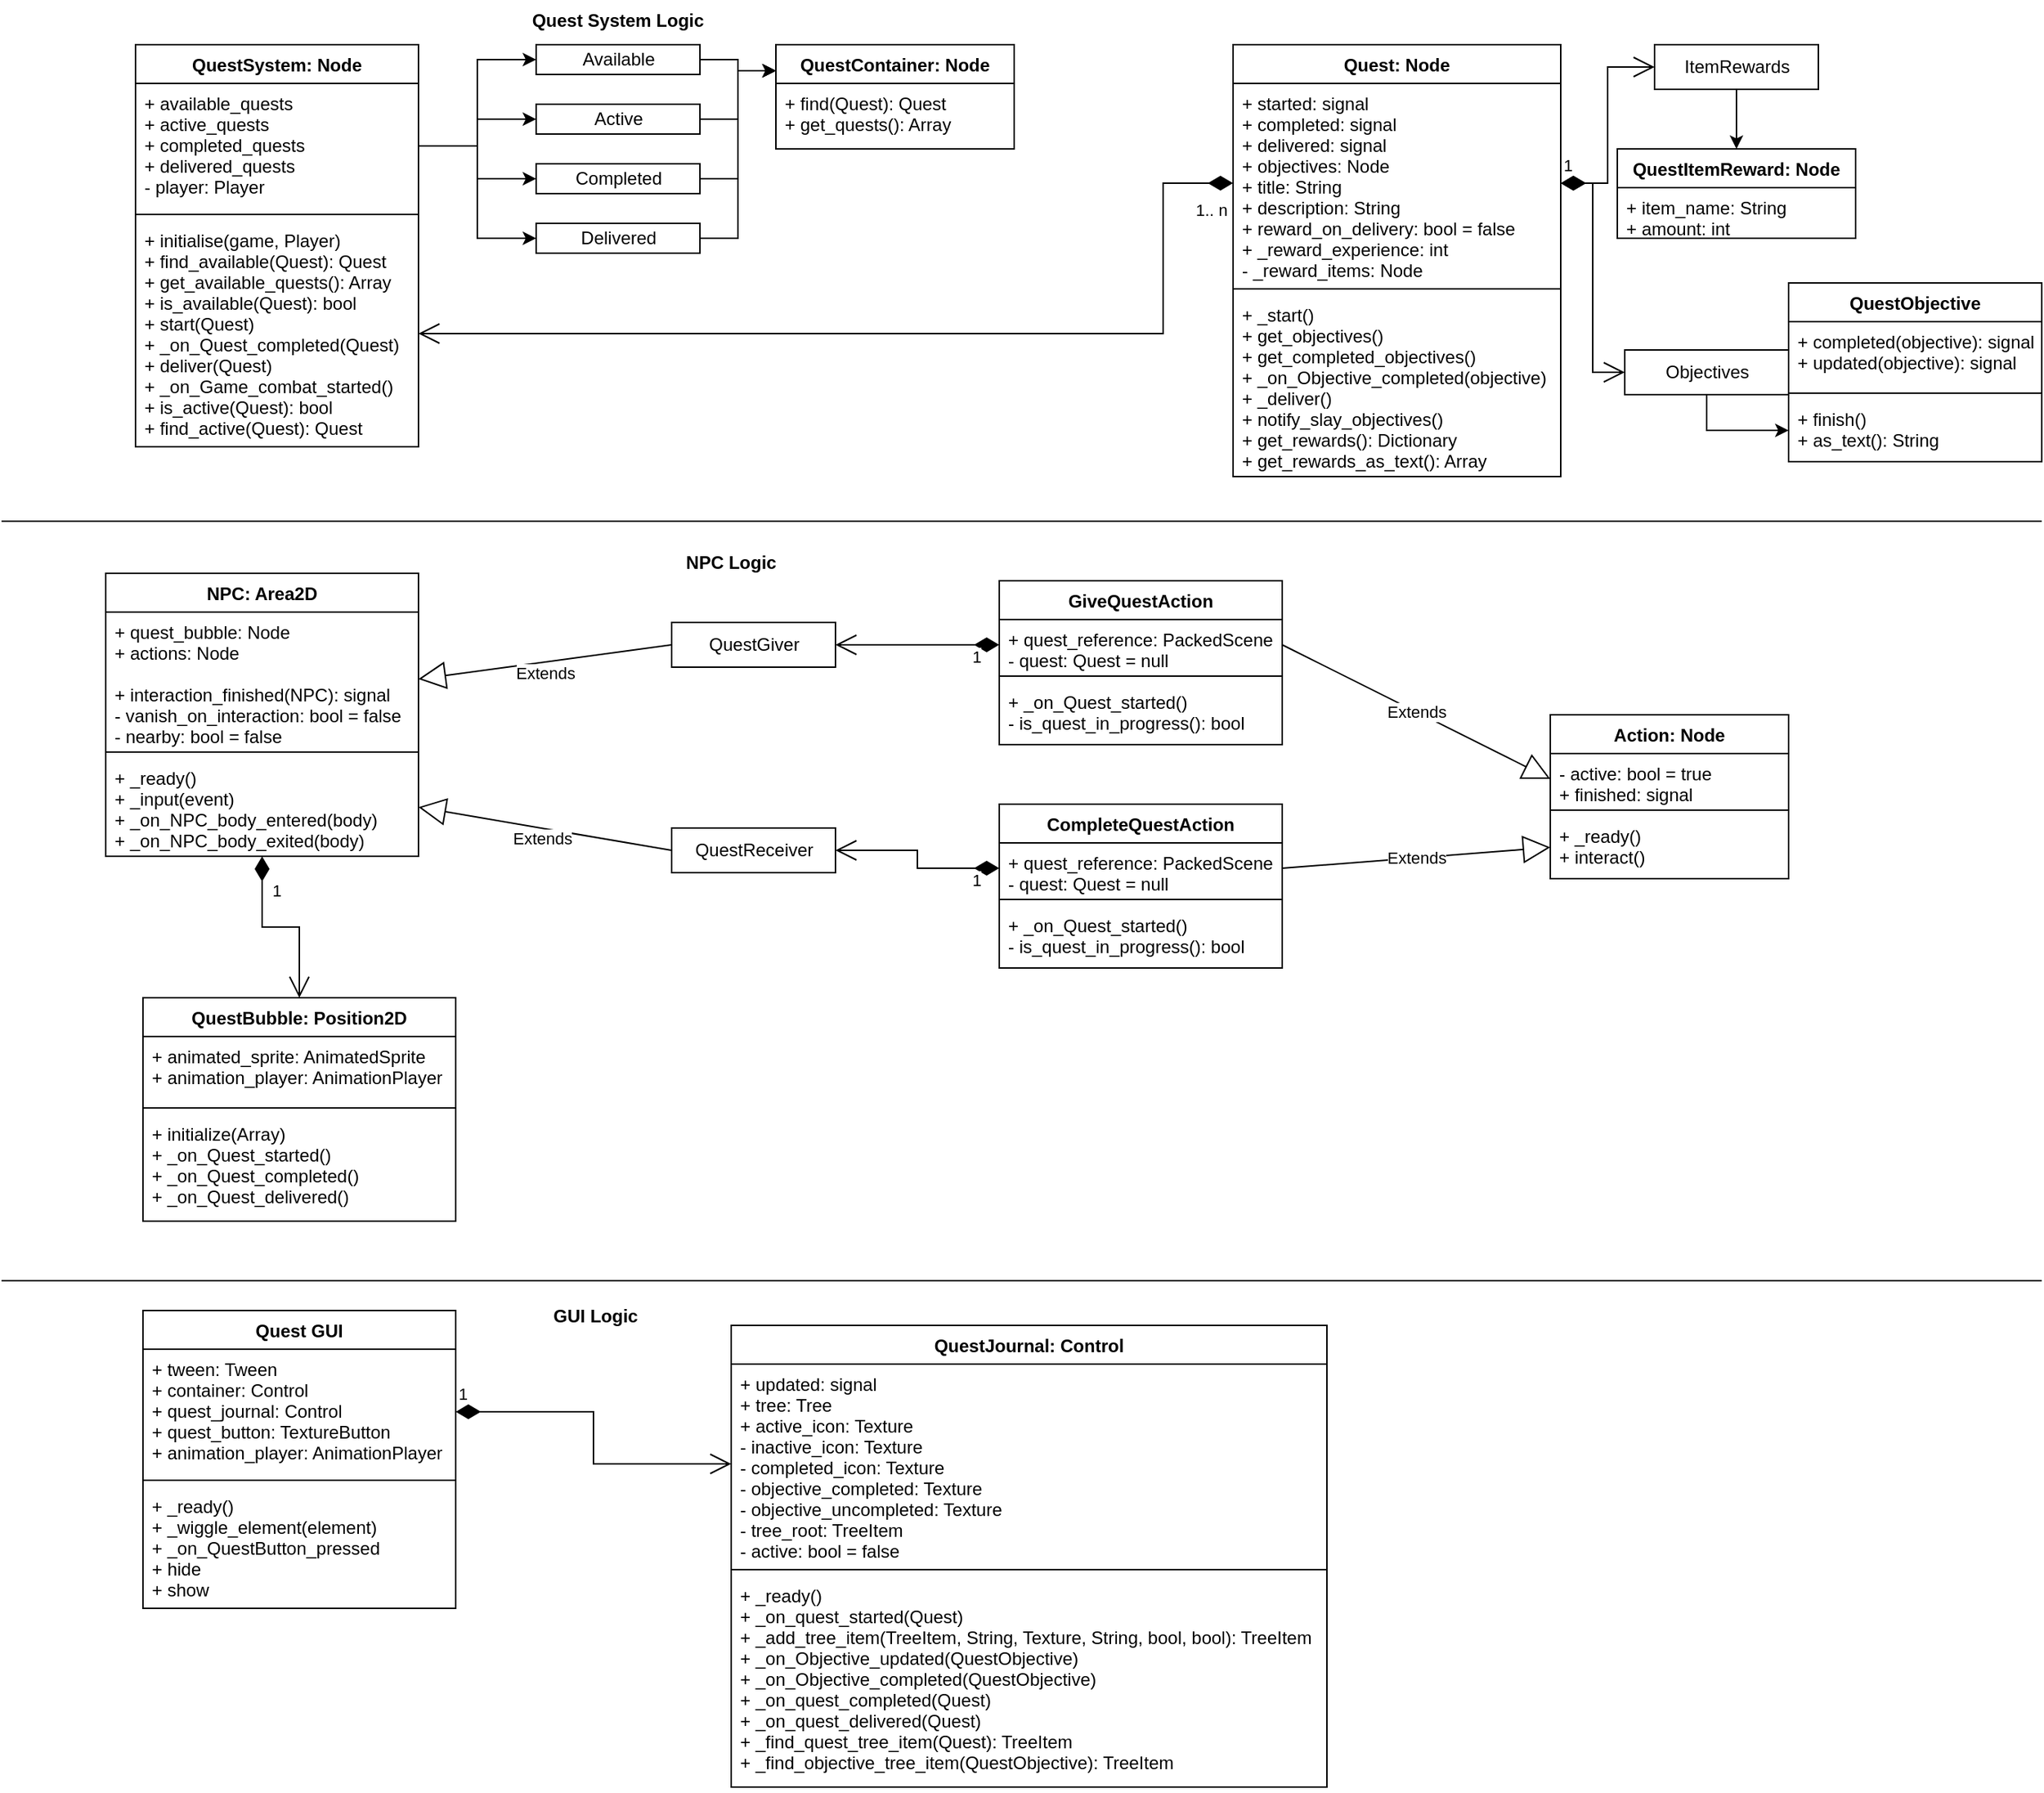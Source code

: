 <mxfile version="20.0.3" type="github">
  <diagram id="C5RBs43oDa-KdzZeNtuy" name="Page-1">
    <mxGraphModel dx="1182" dy="535" grid="1" gridSize="10" guides="1" tooltips="1" connect="1" arrows="1" fold="1" page="1" pageScale="1" pageWidth="827" pageHeight="1169" math="0" shadow="0">
      <root>
        <mxCell id="WIyWlLk6GJQsqaUBKTNV-0" />
        <mxCell id="WIyWlLk6GJQsqaUBKTNV-1" parent="WIyWlLk6GJQsqaUBKTNV-0" />
        <mxCell id="RjrCR-jnwDjtlw4ckcIi-4" value="QuestSystem: Node" style="swimlane;fontStyle=1;align=center;verticalAlign=top;childLayout=stackLayout;horizontal=1;startSize=26;horizontalStack=0;resizeParent=1;resizeParentMax=0;resizeLast=0;collapsible=1;marginBottom=0;" vertex="1" parent="WIyWlLk6GJQsqaUBKTNV-1">
          <mxGeometry x="90" y="40" width="190" height="270" as="geometry" />
        </mxCell>
        <mxCell id="RjrCR-jnwDjtlw4ckcIi-5" value="+ available_quests&#xa;+ active_quests&#xa;+ completed_quests&#xa;+ delivered_quests&#xa;- player: Player&#xa;" style="text;strokeColor=none;fillColor=none;align=left;verticalAlign=top;spacingLeft=4;spacingRight=4;overflow=hidden;rotatable=0;points=[[0,0.5],[1,0.5]];portConstraint=eastwest;" vertex="1" parent="RjrCR-jnwDjtlw4ckcIi-4">
          <mxGeometry y="26" width="190" height="84" as="geometry" />
        </mxCell>
        <mxCell id="RjrCR-jnwDjtlw4ckcIi-6" value="" style="line;strokeWidth=1;fillColor=none;align=left;verticalAlign=middle;spacingTop=-1;spacingLeft=3;spacingRight=3;rotatable=0;labelPosition=right;points=[];portConstraint=eastwest;" vertex="1" parent="RjrCR-jnwDjtlw4ckcIi-4">
          <mxGeometry y="110" width="190" height="8" as="geometry" />
        </mxCell>
        <mxCell id="RjrCR-jnwDjtlw4ckcIi-7" value="+ initialise(game, Player)&#xa;+ find_available(Quest): Quest&#xa;+ get_available_quests(): Array&#xa;+ is_available(Quest): bool&#xa;+ start(Quest)&#xa;+ _on_Quest_completed(Quest)&#xa;+ deliver(Quest)&#xa;+ _on_Game_combat_started()&#xa;+ is_active(Quest): bool&#xa;+ find_active(Quest): Quest&#xa;&#xa;" style="text;strokeColor=none;fillColor=none;align=left;verticalAlign=top;spacingLeft=4;spacingRight=4;overflow=hidden;rotatable=0;points=[[0,0.5],[1,0.5]];portConstraint=eastwest;" vertex="1" parent="RjrCR-jnwDjtlw4ckcIi-4">
          <mxGeometry y="118" width="190" height="152" as="geometry" />
        </mxCell>
        <mxCell id="RjrCR-jnwDjtlw4ckcIi-20" style="edgeStyle=orthogonalEdgeStyle;rounded=0;orthogonalLoop=1;jettySize=auto;html=1;entryX=0;entryY=0.25;entryDx=0;entryDy=0;" edge="1" parent="WIyWlLk6GJQsqaUBKTNV-1" source="RjrCR-jnwDjtlw4ckcIi-8" target="RjrCR-jnwDjtlw4ckcIi-16">
          <mxGeometry relative="1" as="geometry" />
        </mxCell>
        <mxCell id="RjrCR-jnwDjtlw4ckcIi-8" value="Available" style="html=1;" vertex="1" parent="WIyWlLk6GJQsqaUBKTNV-1">
          <mxGeometry x="359" y="40" width="110" height="20" as="geometry" />
        </mxCell>
        <mxCell id="RjrCR-jnwDjtlw4ckcIi-22" style="edgeStyle=orthogonalEdgeStyle;rounded=0;orthogonalLoop=1;jettySize=auto;html=1;entryX=0;entryY=0.25;entryDx=0;entryDy=0;" edge="1" parent="WIyWlLk6GJQsqaUBKTNV-1" source="RjrCR-jnwDjtlw4ckcIi-9" target="RjrCR-jnwDjtlw4ckcIi-16">
          <mxGeometry relative="1" as="geometry" />
        </mxCell>
        <mxCell id="RjrCR-jnwDjtlw4ckcIi-9" value="Active" style="html=1;" vertex="1" parent="WIyWlLk6GJQsqaUBKTNV-1">
          <mxGeometry x="359" y="80" width="110" height="20" as="geometry" />
        </mxCell>
        <mxCell id="RjrCR-jnwDjtlw4ckcIi-23" style="edgeStyle=orthogonalEdgeStyle;rounded=0;orthogonalLoop=1;jettySize=auto;html=1;entryX=0;entryY=0.25;entryDx=0;entryDy=0;" edge="1" parent="WIyWlLk6GJQsqaUBKTNV-1" source="RjrCR-jnwDjtlw4ckcIi-10" target="RjrCR-jnwDjtlw4ckcIi-16">
          <mxGeometry relative="1" as="geometry" />
        </mxCell>
        <mxCell id="RjrCR-jnwDjtlw4ckcIi-10" value="Completed" style="html=1;" vertex="1" parent="WIyWlLk6GJQsqaUBKTNV-1">
          <mxGeometry x="359" y="120" width="110" height="20" as="geometry" />
        </mxCell>
        <mxCell id="RjrCR-jnwDjtlw4ckcIi-24" style="edgeStyle=orthogonalEdgeStyle;rounded=0;orthogonalLoop=1;jettySize=auto;html=1;entryX=0;entryY=0.25;entryDx=0;entryDy=0;" edge="1" parent="WIyWlLk6GJQsqaUBKTNV-1" source="RjrCR-jnwDjtlw4ckcIi-11" target="RjrCR-jnwDjtlw4ckcIi-16">
          <mxGeometry relative="1" as="geometry" />
        </mxCell>
        <mxCell id="RjrCR-jnwDjtlw4ckcIi-11" value="Delivered" style="html=1;" vertex="1" parent="WIyWlLk6GJQsqaUBKTNV-1">
          <mxGeometry x="359" y="160" width="110" height="20" as="geometry" />
        </mxCell>
        <mxCell id="RjrCR-jnwDjtlw4ckcIi-12" style="edgeStyle=orthogonalEdgeStyle;rounded=0;orthogonalLoop=1;jettySize=auto;html=1;entryX=0;entryY=0.5;entryDx=0;entryDy=0;" edge="1" parent="WIyWlLk6GJQsqaUBKTNV-1" source="RjrCR-jnwDjtlw4ckcIi-5" target="RjrCR-jnwDjtlw4ckcIi-8">
          <mxGeometry relative="1" as="geometry" />
        </mxCell>
        <mxCell id="RjrCR-jnwDjtlw4ckcIi-13" style="edgeStyle=orthogonalEdgeStyle;rounded=0;orthogonalLoop=1;jettySize=auto;html=1;exitX=1;exitY=0.5;exitDx=0;exitDy=0;entryX=0;entryY=0.5;entryDx=0;entryDy=0;" edge="1" parent="WIyWlLk6GJQsqaUBKTNV-1" source="RjrCR-jnwDjtlw4ckcIi-5" target="RjrCR-jnwDjtlw4ckcIi-9">
          <mxGeometry relative="1" as="geometry" />
        </mxCell>
        <mxCell id="RjrCR-jnwDjtlw4ckcIi-14" style="edgeStyle=orthogonalEdgeStyle;rounded=0;orthogonalLoop=1;jettySize=auto;html=1;exitX=1;exitY=0.5;exitDx=0;exitDy=0;entryX=0;entryY=0.5;entryDx=0;entryDy=0;" edge="1" parent="WIyWlLk6GJQsqaUBKTNV-1" source="RjrCR-jnwDjtlw4ckcIi-5" target="RjrCR-jnwDjtlw4ckcIi-10">
          <mxGeometry relative="1" as="geometry" />
        </mxCell>
        <mxCell id="RjrCR-jnwDjtlw4ckcIi-15" style="edgeStyle=orthogonalEdgeStyle;rounded=0;orthogonalLoop=1;jettySize=auto;html=1;exitX=1;exitY=0.5;exitDx=0;exitDy=0;entryX=0;entryY=0.5;entryDx=0;entryDy=0;" edge="1" parent="WIyWlLk6GJQsqaUBKTNV-1" source="RjrCR-jnwDjtlw4ckcIi-5" target="RjrCR-jnwDjtlw4ckcIi-11">
          <mxGeometry relative="1" as="geometry" />
        </mxCell>
        <mxCell id="RjrCR-jnwDjtlw4ckcIi-16" value="QuestContainer: Node" style="swimlane;fontStyle=1;align=center;verticalAlign=top;childLayout=stackLayout;horizontal=1;startSize=26;horizontalStack=0;resizeParent=1;resizeParentMax=0;resizeLast=0;collapsible=1;marginBottom=0;" vertex="1" parent="WIyWlLk6GJQsqaUBKTNV-1">
          <mxGeometry x="520" y="40" width="160" height="70" as="geometry" />
        </mxCell>
        <mxCell id="RjrCR-jnwDjtlw4ckcIi-19" value="+ find(Quest): Quest&#xa;+ get_quests(): Array&#xa;" style="text;strokeColor=none;fillColor=none;align=left;verticalAlign=top;spacingLeft=4;spacingRight=4;overflow=hidden;rotatable=0;points=[[0,0.5],[1,0.5]];portConstraint=eastwest;" vertex="1" parent="RjrCR-jnwDjtlw4ckcIi-16">
          <mxGeometry y="26" width="160" height="44" as="geometry" />
        </mxCell>
        <mxCell id="RjrCR-jnwDjtlw4ckcIi-25" value="" style="line;strokeWidth=1;fillColor=none;align=left;verticalAlign=middle;spacingTop=-1;spacingLeft=3;spacingRight=3;rotatable=0;labelPosition=right;points=[];portConstraint=eastwest;" vertex="1" parent="WIyWlLk6GJQsqaUBKTNV-1">
          <mxGeometry y="350" width="1370" height="20" as="geometry" />
        </mxCell>
        <mxCell id="RjrCR-jnwDjtlw4ckcIi-26" value="NPC: Area2D" style="swimlane;fontStyle=1;align=center;verticalAlign=top;childLayout=stackLayout;horizontal=1;startSize=26;horizontalStack=0;resizeParent=1;resizeParentMax=0;resizeLast=0;collapsible=1;marginBottom=0;" vertex="1" parent="WIyWlLk6GJQsqaUBKTNV-1">
          <mxGeometry x="70" y="395" width="210" height="190" as="geometry" />
        </mxCell>
        <mxCell id="RjrCR-jnwDjtlw4ckcIi-27" value="+ quest_bubble: Node&#xa;+ actions: Node&#xa;&#xa;+ interaction_finished(NPC): signal&#xa;- vanish_on_interaction: bool = false&#xa;- nearby: bool = false&#xa;" style="text;strokeColor=none;fillColor=none;align=left;verticalAlign=top;spacingLeft=4;spacingRight=4;overflow=hidden;rotatable=0;points=[[0,0.5],[1,0.5]];portConstraint=eastwest;" vertex="1" parent="RjrCR-jnwDjtlw4ckcIi-26">
          <mxGeometry y="26" width="210" height="90" as="geometry" />
        </mxCell>
        <mxCell id="RjrCR-jnwDjtlw4ckcIi-28" value="" style="line;strokeWidth=1;fillColor=none;align=left;verticalAlign=middle;spacingTop=-1;spacingLeft=3;spacingRight=3;rotatable=0;labelPosition=right;points=[];portConstraint=eastwest;" vertex="1" parent="RjrCR-jnwDjtlw4ckcIi-26">
          <mxGeometry y="116" width="210" height="8" as="geometry" />
        </mxCell>
        <mxCell id="RjrCR-jnwDjtlw4ckcIi-29" value="+ _ready()&#xa;+ _input(event)&#xa;+ _on_NPC_body_entered(body)&#xa;+ _on_NPC_body_exited(body)&#xa;" style="text;strokeColor=none;fillColor=none;align=left;verticalAlign=top;spacingLeft=4;spacingRight=4;overflow=hidden;rotatable=0;points=[[0,0.5],[1,0.5]];portConstraint=eastwest;" vertex="1" parent="RjrCR-jnwDjtlw4ckcIi-26">
          <mxGeometry y="124" width="210" height="66" as="geometry" />
        </mxCell>
        <mxCell id="RjrCR-jnwDjtlw4ckcIi-35" value="Extends" style="endArrow=block;endSize=16;endFill=0;html=1;rounded=0;entryX=1;entryY=0.5;entryDx=0;entryDy=0;exitX=0;exitY=0.5;exitDx=0;exitDy=0;" edge="1" parent="WIyWlLk6GJQsqaUBKTNV-1" source="RjrCR-jnwDjtlw4ckcIi-48" target="RjrCR-jnwDjtlw4ckcIi-27">
          <mxGeometry x="0.015" y="7" width="160" relative="1" as="geometry">
            <mxPoint x="440" y="439" as="sourcePoint" />
            <mxPoint x="540" y="530" as="targetPoint" />
            <mxPoint as="offset" />
          </mxGeometry>
        </mxCell>
        <mxCell id="RjrCR-jnwDjtlw4ckcIi-36" value="1" style="endArrow=open;html=1;endSize=12;startArrow=diamondThin;startSize=14;startFill=1;edgeStyle=orthogonalEdgeStyle;align=left;verticalAlign=bottom;rounded=0;exitX=0;exitY=0.5;exitDx=0;exitDy=0;entryX=1;entryY=0.5;entryDx=0;entryDy=0;" edge="1" parent="WIyWlLk6GJQsqaUBKTNV-1" source="RjrCR-jnwDjtlw4ckcIi-38" target="RjrCR-jnwDjtlw4ckcIi-48">
          <mxGeometry x="-0.636" y="17" relative="1" as="geometry">
            <mxPoint x="680" y="440" as="sourcePoint" />
            <mxPoint x="630" y="400" as="targetPoint" />
            <mxPoint as="offset" />
          </mxGeometry>
        </mxCell>
        <mxCell id="RjrCR-jnwDjtlw4ckcIi-37" value="GiveQuestAction" style="swimlane;fontStyle=1;align=center;verticalAlign=top;childLayout=stackLayout;horizontal=1;startSize=26;horizontalStack=0;resizeParent=1;resizeParentMax=0;resizeLast=0;collapsible=1;marginBottom=0;" vertex="1" parent="WIyWlLk6GJQsqaUBKTNV-1">
          <mxGeometry x="670" y="400" width="190" height="110" as="geometry" />
        </mxCell>
        <mxCell id="RjrCR-jnwDjtlw4ckcIi-38" value="+ quest_reference: PackedScene&#xa;- quest: Quest = null&#xa;" style="text;strokeColor=none;fillColor=none;align=left;verticalAlign=top;spacingLeft=4;spacingRight=4;overflow=hidden;rotatable=0;points=[[0,0.5],[1,0.5]];portConstraint=eastwest;" vertex="1" parent="RjrCR-jnwDjtlw4ckcIi-37">
          <mxGeometry y="26" width="190" height="34" as="geometry" />
        </mxCell>
        <mxCell id="RjrCR-jnwDjtlw4ckcIi-39" value="" style="line;strokeWidth=1;fillColor=none;align=left;verticalAlign=middle;spacingTop=-1;spacingLeft=3;spacingRight=3;rotatable=0;labelPosition=right;points=[];portConstraint=eastwest;" vertex="1" parent="RjrCR-jnwDjtlw4ckcIi-37">
          <mxGeometry y="60" width="190" height="8" as="geometry" />
        </mxCell>
        <mxCell id="RjrCR-jnwDjtlw4ckcIi-40" value="+ _on_Quest_started()&#xa;- is_quest_in_progress(): bool&#xa;" style="text;strokeColor=none;fillColor=none;align=left;verticalAlign=top;spacingLeft=4;spacingRight=4;overflow=hidden;rotatable=0;points=[[0,0.5],[1,0.5]];portConstraint=eastwest;" vertex="1" parent="RjrCR-jnwDjtlw4ckcIi-37">
          <mxGeometry y="68" width="190" height="42" as="geometry" />
        </mxCell>
        <mxCell id="RjrCR-jnwDjtlw4ckcIi-41" value="Extends" style="endArrow=block;endSize=16;endFill=0;html=1;rounded=0;entryX=0;entryY=0.5;entryDx=0;entryDy=0;exitX=1;exitY=0.5;exitDx=0;exitDy=0;" edge="1" parent="WIyWlLk6GJQsqaUBKTNV-1" source="RjrCR-jnwDjtlw4ckcIi-38" target="RjrCR-jnwDjtlw4ckcIi-43">
          <mxGeometry width="160" relative="1" as="geometry">
            <mxPoint x="870" y="442.5" as="sourcePoint" />
            <mxPoint x="1030" y="442.5" as="targetPoint" />
          </mxGeometry>
        </mxCell>
        <mxCell id="RjrCR-jnwDjtlw4ckcIi-42" value="Action: Node" style="swimlane;fontStyle=1;align=center;verticalAlign=top;childLayout=stackLayout;horizontal=1;startSize=26;horizontalStack=0;resizeParent=1;resizeParentMax=0;resizeLast=0;collapsible=1;marginBottom=0;" vertex="1" parent="WIyWlLk6GJQsqaUBKTNV-1">
          <mxGeometry x="1040" y="490" width="160" height="110" as="geometry" />
        </mxCell>
        <mxCell id="RjrCR-jnwDjtlw4ckcIi-43" value="- active: bool = true&#xa;+ finished: signal&#xa;" style="text;strokeColor=none;fillColor=none;align=left;verticalAlign=top;spacingLeft=4;spacingRight=4;overflow=hidden;rotatable=0;points=[[0,0.5],[1,0.5]];portConstraint=eastwest;" vertex="1" parent="RjrCR-jnwDjtlw4ckcIi-42">
          <mxGeometry y="26" width="160" height="34" as="geometry" />
        </mxCell>
        <mxCell id="RjrCR-jnwDjtlw4ckcIi-44" value="" style="line;strokeWidth=1;fillColor=none;align=left;verticalAlign=middle;spacingTop=-1;spacingLeft=3;spacingRight=3;rotatable=0;labelPosition=right;points=[];portConstraint=eastwest;" vertex="1" parent="RjrCR-jnwDjtlw4ckcIi-42">
          <mxGeometry y="60" width="160" height="8" as="geometry" />
        </mxCell>
        <mxCell id="RjrCR-jnwDjtlw4ckcIi-45" value="+ _ready()&#xa;+ interact()&#xa;" style="text;strokeColor=none;fillColor=none;align=left;verticalAlign=top;spacingLeft=4;spacingRight=4;overflow=hidden;rotatable=0;points=[[0,0.5],[1,0.5]];portConstraint=eastwest;" vertex="1" parent="RjrCR-jnwDjtlw4ckcIi-42">
          <mxGeometry y="68" width="160" height="42" as="geometry" />
        </mxCell>
        <mxCell id="RjrCR-jnwDjtlw4ckcIi-48" value="QuestGiver" style="html=1;" vertex="1" parent="WIyWlLk6GJQsqaUBKTNV-1">
          <mxGeometry x="450" y="428" width="110" height="30" as="geometry" />
        </mxCell>
        <mxCell id="RjrCR-jnwDjtlw4ckcIi-49" value="QuestReceiver" style="html=1;" vertex="1" parent="WIyWlLk6GJQsqaUBKTNV-1">
          <mxGeometry x="450" y="566" width="110" height="30" as="geometry" />
        </mxCell>
        <mxCell id="RjrCR-jnwDjtlw4ckcIi-50" value="Extends" style="endArrow=block;endSize=16;endFill=0;html=1;rounded=0;exitX=0;exitY=0.5;exitDx=0;exitDy=0;entryX=1;entryY=0.5;entryDx=0;entryDy=0;" edge="1" parent="WIyWlLk6GJQsqaUBKTNV-1" source="RjrCR-jnwDjtlw4ckcIi-49" target="RjrCR-jnwDjtlw4ckcIi-29">
          <mxGeometry x="0.015" y="7" width="160" relative="1" as="geometry">
            <mxPoint x="430" y="630" as="sourcePoint" />
            <mxPoint x="280" y="470" as="targetPoint" />
            <mxPoint as="offset" />
          </mxGeometry>
        </mxCell>
        <mxCell id="RjrCR-jnwDjtlw4ckcIi-51" value="CompleteQuestAction" style="swimlane;fontStyle=1;align=center;verticalAlign=top;childLayout=stackLayout;horizontal=1;startSize=26;horizontalStack=0;resizeParent=1;resizeParentMax=0;resizeLast=0;collapsible=1;marginBottom=0;" vertex="1" parent="WIyWlLk6GJQsqaUBKTNV-1">
          <mxGeometry x="670" y="550" width="190" height="110" as="geometry" />
        </mxCell>
        <mxCell id="RjrCR-jnwDjtlw4ckcIi-52" value="+ quest_reference: PackedScene&#xa;- quest: Quest = null&#xa;" style="text;strokeColor=none;fillColor=none;align=left;verticalAlign=top;spacingLeft=4;spacingRight=4;overflow=hidden;rotatable=0;points=[[0,0.5],[1,0.5]];portConstraint=eastwest;" vertex="1" parent="RjrCR-jnwDjtlw4ckcIi-51">
          <mxGeometry y="26" width="190" height="34" as="geometry" />
        </mxCell>
        <mxCell id="RjrCR-jnwDjtlw4ckcIi-53" value="" style="line;strokeWidth=1;fillColor=none;align=left;verticalAlign=middle;spacingTop=-1;spacingLeft=3;spacingRight=3;rotatable=0;labelPosition=right;points=[];portConstraint=eastwest;" vertex="1" parent="RjrCR-jnwDjtlw4ckcIi-51">
          <mxGeometry y="60" width="190" height="8" as="geometry" />
        </mxCell>
        <mxCell id="RjrCR-jnwDjtlw4ckcIi-54" value="+ _on_Quest_started()&#xa;- is_quest_in_progress(): bool&#xa;" style="text;strokeColor=none;fillColor=none;align=left;verticalAlign=top;spacingLeft=4;spacingRight=4;overflow=hidden;rotatable=0;points=[[0,0.5],[1,0.5]];portConstraint=eastwest;" vertex="1" parent="RjrCR-jnwDjtlw4ckcIi-51">
          <mxGeometry y="68" width="190" height="42" as="geometry" />
        </mxCell>
        <mxCell id="RjrCR-jnwDjtlw4ckcIi-55" value="1" style="endArrow=open;html=1;endSize=12;startArrow=diamondThin;startSize=14;startFill=1;edgeStyle=orthogonalEdgeStyle;align=left;verticalAlign=bottom;rounded=0;exitX=0;exitY=0.5;exitDx=0;exitDy=0;entryX=1;entryY=0.5;entryDx=0;entryDy=0;" edge="1" parent="WIyWlLk6GJQsqaUBKTNV-1" source="RjrCR-jnwDjtlw4ckcIi-52" target="RjrCR-jnwDjtlw4ckcIi-49">
          <mxGeometry x="-0.672" y="17" relative="1" as="geometry">
            <mxPoint x="670" y="554.5" as="sourcePoint" />
            <mxPoint x="560" y="554.5" as="targetPoint" />
            <mxPoint as="offset" />
          </mxGeometry>
        </mxCell>
        <mxCell id="RjrCR-jnwDjtlw4ckcIi-56" value="Extends" style="endArrow=block;endSize=16;endFill=0;html=1;rounded=0;entryX=0;entryY=0.5;entryDx=0;entryDy=0;exitX=1;exitY=0.5;exitDx=0;exitDy=0;" edge="1" parent="WIyWlLk6GJQsqaUBKTNV-1" source="RjrCR-jnwDjtlw4ckcIi-52" target="RjrCR-jnwDjtlw4ckcIi-45">
          <mxGeometry width="160" relative="1" as="geometry">
            <mxPoint x="870" y="590" as="sourcePoint" />
            <mxPoint x="1050" y="680" as="targetPoint" />
          </mxGeometry>
        </mxCell>
        <mxCell id="RjrCR-jnwDjtlw4ckcIi-57" value="QuestBubble: Position2D" style="swimlane;fontStyle=1;align=center;verticalAlign=top;childLayout=stackLayout;horizontal=1;startSize=26;horizontalStack=0;resizeParent=1;resizeParentMax=0;resizeLast=0;collapsible=1;marginBottom=0;" vertex="1" parent="WIyWlLk6GJQsqaUBKTNV-1">
          <mxGeometry x="95" y="680" width="210" height="150" as="geometry" />
        </mxCell>
        <mxCell id="RjrCR-jnwDjtlw4ckcIi-58" value="+ animated_sprite: AnimatedSprite&#xa;+ animation_player: AnimationPlayer&#xa;" style="text;strokeColor=none;fillColor=none;align=left;verticalAlign=top;spacingLeft=4;spacingRight=4;overflow=hidden;rotatable=0;points=[[0,0.5],[1,0.5]];portConstraint=eastwest;" vertex="1" parent="RjrCR-jnwDjtlw4ckcIi-57">
          <mxGeometry y="26" width="210" height="44" as="geometry" />
        </mxCell>
        <mxCell id="RjrCR-jnwDjtlw4ckcIi-59" value="" style="line;strokeWidth=1;fillColor=none;align=left;verticalAlign=middle;spacingTop=-1;spacingLeft=3;spacingRight=3;rotatable=0;labelPosition=right;points=[];portConstraint=eastwest;" vertex="1" parent="RjrCR-jnwDjtlw4ckcIi-57">
          <mxGeometry y="70" width="210" height="8" as="geometry" />
        </mxCell>
        <mxCell id="RjrCR-jnwDjtlw4ckcIi-60" value="+ initialize(Array)&#xa;+ _on_Quest_started()&#xa;+ _on_Quest_completed()&#xa;+ _on_Quest_delivered()&#xa;" style="text;strokeColor=none;fillColor=none;align=left;verticalAlign=top;spacingLeft=4;spacingRight=4;overflow=hidden;rotatable=0;points=[[0,0.5],[1,0.5]];portConstraint=eastwest;" vertex="1" parent="RjrCR-jnwDjtlw4ckcIi-57">
          <mxGeometry y="78" width="210" height="72" as="geometry" />
        </mxCell>
        <mxCell id="RjrCR-jnwDjtlw4ckcIi-61" value="1" style="endArrow=open;html=1;endSize=12;startArrow=diamondThin;startSize=14;startFill=1;edgeStyle=orthogonalEdgeStyle;align=left;verticalAlign=bottom;rounded=0;entryX=0.5;entryY=0;entryDx=0;entryDy=0;exitX=0.5;exitY=1;exitDx=0;exitDy=0;" edge="1" parent="WIyWlLk6GJQsqaUBKTNV-1" source="RjrCR-jnwDjtlw4ckcIi-26" target="RjrCR-jnwDjtlw4ckcIi-57">
          <mxGeometry x="-0.474" y="5" relative="1" as="geometry">
            <mxPoint x="160" y="600" as="sourcePoint" />
            <mxPoint x="570" y="630" as="targetPoint" />
            <mxPoint as="offset" />
          </mxGeometry>
        </mxCell>
        <mxCell id="RjrCR-jnwDjtlw4ckcIi-63" value="" style="line;strokeWidth=1;fillColor=none;align=left;verticalAlign=middle;spacingTop=-1;spacingLeft=3;spacingRight=3;rotatable=0;labelPosition=right;points=[];portConstraint=eastwest;" vertex="1" parent="WIyWlLk6GJQsqaUBKTNV-1">
          <mxGeometry y="860" width="1370" height="20" as="geometry" />
        </mxCell>
        <mxCell id="RjrCR-jnwDjtlw4ckcIi-64" value="Quest GUI" style="swimlane;fontStyle=1;align=center;verticalAlign=top;childLayout=stackLayout;horizontal=1;startSize=26;horizontalStack=0;resizeParent=1;resizeParentMax=0;resizeLast=0;collapsible=1;marginBottom=0;" vertex="1" parent="WIyWlLk6GJQsqaUBKTNV-1">
          <mxGeometry x="95" y="890" width="210" height="200" as="geometry" />
        </mxCell>
        <mxCell id="RjrCR-jnwDjtlw4ckcIi-65" value="+ tween: Tween&#xa;+ container: Control&#xa;+ quest_journal: Control&#xa;+ quest_button: TextureButton&#xa;+ animation_player: AnimationPlayer" style="text;strokeColor=none;fillColor=none;align=left;verticalAlign=top;spacingLeft=4;spacingRight=4;overflow=hidden;rotatable=0;points=[[0,0.5],[1,0.5]];portConstraint=eastwest;" vertex="1" parent="RjrCR-jnwDjtlw4ckcIi-64">
          <mxGeometry y="26" width="210" height="84" as="geometry" />
        </mxCell>
        <mxCell id="RjrCR-jnwDjtlw4ckcIi-66" value="" style="line;strokeWidth=1;fillColor=none;align=left;verticalAlign=middle;spacingTop=-1;spacingLeft=3;spacingRight=3;rotatable=0;labelPosition=right;points=[];portConstraint=eastwest;" vertex="1" parent="RjrCR-jnwDjtlw4ckcIi-64">
          <mxGeometry y="110" width="210" height="8" as="geometry" />
        </mxCell>
        <mxCell id="RjrCR-jnwDjtlw4ckcIi-67" value="+ _ready()&#xa;+ _wiggle_element(element)&#xa;+ _on_QuestButton_pressed&#xa;+ hide&#xa;+ show&#xa;" style="text;strokeColor=none;fillColor=none;align=left;verticalAlign=top;spacingLeft=4;spacingRight=4;overflow=hidden;rotatable=0;points=[[0,0.5],[1,0.5]];portConstraint=eastwest;" vertex="1" parent="RjrCR-jnwDjtlw4ckcIi-64">
          <mxGeometry y="118" width="210" height="82" as="geometry" />
        </mxCell>
        <mxCell id="RjrCR-jnwDjtlw4ckcIi-69" value="1" style="endArrow=open;html=1;endSize=12;startArrow=diamondThin;startSize=14;startFill=1;edgeStyle=orthogonalEdgeStyle;align=left;verticalAlign=bottom;rounded=0;exitX=1;exitY=0.5;exitDx=0;exitDy=0;entryX=0;entryY=0.5;entryDx=0;entryDy=0;" edge="1" parent="WIyWlLk6GJQsqaUBKTNV-1" source="RjrCR-jnwDjtlw4ckcIi-65" target="RjrCR-jnwDjtlw4ckcIi-71">
          <mxGeometry x="-1" y="3" relative="1" as="geometry">
            <mxPoint x="340" y="950" as="sourcePoint" />
            <mxPoint x="480" y="930" as="targetPoint" />
          </mxGeometry>
        </mxCell>
        <mxCell id="RjrCR-jnwDjtlw4ckcIi-70" value="QuestJournal: Control" style="swimlane;fontStyle=1;align=center;verticalAlign=top;childLayout=stackLayout;horizontal=1;startSize=26;horizontalStack=0;resizeParent=1;resizeParentMax=0;resizeLast=0;collapsible=1;marginBottom=0;" vertex="1" parent="WIyWlLk6GJQsqaUBKTNV-1">
          <mxGeometry x="490" y="900" width="400" height="310" as="geometry" />
        </mxCell>
        <mxCell id="RjrCR-jnwDjtlw4ckcIi-71" value="+ updated: signal&#xa;+ tree: Tree&#xa;+ active_icon: Texture&#xa;- inactive_icon: Texture&#xa;- completed_icon: Texture&#xa;- objective_completed: Texture&#xa;- objective_uncompleted: Texture&#xa;- tree_root: TreeItem&#xa;- active: bool = false" style="text;strokeColor=none;fillColor=none;align=left;verticalAlign=top;spacingLeft=4;spacingRight=4;overflow=hidden;rotatable=0;points=[[0,0.5],[1,0.5]];portConstraint=eastwest;" vertex="1" parent="RjrCR-jnwDjtlw4ckcIi-70">
          <mxGeometry y="26" width="400" height="134" as="geometry" />
        </mxCell>
        <mxCell id="RjrCR-jnwDjtlw4ckcIi-72" value="" style="line;strokeWidth=1;fillColor=none;align=left;verticalAlign=middle;spacingTop=-1;spacingLeft=3;spacingRight=3;rotatable=0;labelPosition=right;points=[];portConstraint=eastwest;" vertex="1" parent="RjrCR-jnwDjtlw4ckcIi-70">
          <mxGeometry y="160" width="400" height="8" as="geometry" />
        </mxCell>
        <mxCell id="RjrCR-jnwDjtlw4ckcIi-73" value="+ _ready()&#xa;+ _on_quest_started(Quest)&#xa;+ _add_tree_item(TreeItem, String, Texture, String, bool, bool): TreeItem&#xa;+ _on_Objective_updated(QuestObjective)&#xa;+ _on_Objective_completed(QuestObjective)&#xa;+ _on_quest_completed(Quest)&#xa;+ _on_quest_delivered(Quest)&#xa;+ _find_quest_tree_item(Quest): TreeItem&#xa;+ _find_objective_tree_item(QuestObjective): TreeItem&#xa;" style="text;strokeColor=none;fillColor=none;align=left;verticalAlign=top;spacingLeft=4;spacingRight=4;overflow=hidden;rotatable=0;points=[[0,0.5],[1,0.5]];portConstraint=eastwest;" vertex="1" parent="RjrCR-jnwDjtlw4ckcIi-70">
          <mxGeometry y="168" width="400" height="142" as="geometry" />
        </mxCell>
        <mxCell id="RjrCR-jnwDjtlw4ckcIi-74" value="NPC Logic" style="text;align=center;fontStyle=1;verticalAlign=middle;spacingLeft=3;spacingRight=3;strokeColor=none;rotatable=0;points=[[0,0.5],[1,0.5]];portConstraint=eastwest;" vertex="1" parent="WIyWlLk6GJQsqaUBKTNV-1">
          <mxGeometry x="450" y="374" width="80" height="26" as="geometry" />
        </mxCell>
        <mxCell id="RjrCR-jnwDjtlw4ckcIi-75" value="Quest System Logic" style="text;align=center;fontStyle=1;verticalAlign=middle;spacingLeft=3;spacingRight=3;strokeColor=none;rotatable=0;points=[[0,0.5],[1,0.5]];portConstraint=eastwest;" vertex="1" parent="WIyWlLk6GJQsqaUBKTNV-1">
          <mxGeometry x="374" y="10" width="80" height="26" as="geometry" />
        </mxCell>
        <mxCell id="RjrCR-jnwDjtlw4ckcIi-76" value="GUI Logic" style="text;align=center;fontStyle=1;verticalAlign=middle;spacingLeft=3;spacingRight=3;strokeColor=none;rotatable=0;points=[[0,0.5],[1,0.5]];portConstraint=eastwest;" vertex="1" parent="WIyWlLk6GJQsqaUBKTNV-1">
          <mxGeometry x="359" y="880" width="80" height="26" as="geometry" />
        </mxCell>
        <mxCell id="RjrCR-jnwDjtlw4ckcIi-77" value="Quest: Node" style="swimlane;fontStyle=1;align=center;verticalAlign=top;childLayout=stackLayout;horizontal=1;startSize=26;horizontalStack=0;resizeParent=1;resizeParentMax=0;resizeLast=0;collapsible=1;marginBottom=0;" vertex="1" parent="WIyWlLk6GJQsqaUBKTNV-1">
          <mxGeometry x="827" y="40" width="220" height="290" as="geometry" />
        </mxCell>
        <mxCell id="RjrCR-jnwDjtlw4ckcIi-78" value="+ started: signal&#xa;+ completed: signal&#xa;+ delivered: signal&#xa;+ objectives: Node&#xa;+ title: String&#xa;+ description: String&#xa;+ reward_on_delivery: bool = false&#xa;+ _reward_experience: int&#xa;- _reward_items: Node" style="text;strokeColor=none;fillColor=none;align=left;verticalAlign=top;spacingLeft=4;spacingRight=4;overflow=hidden;rotatable=0;points=[[0,0.5],[1,0.5]];portConstraint=eastwest;" vertex="1" parent="RjrCR-jnwDjtlw4ckcIi-77">
          <mxGeometry y="26" width="220" height="134" as="geometry" />
        </mxCell>
        <mxCell id="RjrCR-jnwDjtlw4ckcIi-79" value="" style="line;strokeWidth=1;fillColor=none;align=left;verticalAlign=middle;spacingTop=-1;spacingLeft=3;spacingRight=3;rotatable=0;labelPosition=right;points=[];portConstraint=eastwest;" vertex="1" parent="RjrCR-jnwDjtlw4ckcIi-77">
          <mxGeometry y="160" width="220" height="8" as="geometry" />
        </mxCell>
        <mxCell id="RjrCR-jnwDjtlw4ckcIi-80" value="+ _start()&#xa;+ get_objectives()&#xa;+ get_completed_objectives()&#xa;+ _on_Objective_completed(objective)&#xa;+ _deliver()&#xa;+ notify_slay_objectives()&#xa;+ get_rewards(): Dictionary&#xa;+ get_rewards_as_text(): Array&#xa;" style="text;strokeColor=none;fillColor=none;align=left;verticalAlign=top;spacingLeft=4;spacingRight=4;overflow=hidden;rotatable=0;points=[[0,0.5],[1,0.5]];portConstraint=eastwest;" vertex="1" parent="RjrCR-jnwDjtlw4ckcIi-77">
          <mxGeometry y="168" width="220" height="122" as="geometry" />
        </mxCell>
        <mxCell id="RjrCR-jnwDjtlw4ckcIi-81" value="&lt;div&gt;1.. n&lt;/div&gt;" style="endArrow=open;html=1;endSize=12;startArrow=diamondThin;startSize=14;startFill=1;edgeStyle=orthogonalEdgeStyle;align=left;verticalAlign=bottom;rounded=0;entryX=1;entryY=0.5;entryDx=0;entryDy=0;exitX=0;exitY=0.5;exitDx=0;exitDy=0;" edge="1" parent="WIyWlLk6GJQsqaUBKTNV-1" source="RjrCR-jnwDjtlw4ckcIi-78" target="RjrCR-jnwDjtlw4ckcIi-7">
          <mxGeometry x="-0.772" y="20" relative="1" as="geometry">
            <mxPoint x="760" y="110" as="sourcePoint" />
            <mxPoint x="620" y="250" as="targetPoint" />
            <Array as="points">
              <mxPoint x="780" y="133" />
              <mxPoint x="780" y="234" />
            </Array>
            <mxPoint as="offset" />
          </mxGeometry>
        </mxCell>
        <mxCell id="RjrCR-jnwDjtlw4ckcIi-82" value="1" style="endArrow=open;html=1;endSize=12;startArrow=diamondThin;startSize=14;startFill=1;edgeStyle=orthogonalEdgeStyle;align=left;verticalAlign=bottom;rounded=0;exitX=1;exitY=0.5;exitDx=0;exitDy=0;entryX=0;entryY=0.5;entryDx=0;entryDy=0;" edge="1" parent="WIyWlLk6GJQsqaUBKTNV-1" source="RjrCR-jnwDjtlw4ckcIi-78" target="RjrCR-jnwDjtlw4ckcIi-83">
          <mxGeometry x="-1" y="3" relative="1" as="geometry">
            <mxPoint x="1010" y="60" as="sourcePoint" />
            <mxPoint x="1080" y="50" as="targetPoint" />
          </mxGeometry>
        </mxCell>
        <mxCell id="RjrCR-jnwDjtlw4ckcIi-91" style="edgeStyle=orthogonalEdgeStyle;rounded=0;orthogonalLoop=1;jettySize=auto;html=1;entryX=0.5;entryY=0;entryDx=0;entryDy=0;" edge="1" parent="WIyWlLk6GJQsqaUBKTNV-1" source="RjrCR-jnwDjtlw4ckcIi-83" target="RjrCR-jnwDjtlw4ckcIi-86">
          <mxGeometry relative="1" as="geometry" />
        </mxCell>
        <mxCell id="RjrCR-jnwDjtlw4ckcIi-83" value="ItemRewards" style="html=1;" vertex="1" parent="WIyWlLk6GJQsqaUBKTNV-1">
          <mxGeometry x="1110" y="40" width="110" height="30" as="geometry" />
        </mxCell>
        <mxCell id="RjrCR-jnwDjtlw4ckcIi-97" style="edgeStyle=orthogonalEdgeStyle;rounded=0;orthogonalLoop=1;jettySize=auto;html=1;entryX=0;entryY=0.5;entryDx=0;entryDy=0;" edge="1" parent="WIyWlLk6GJQsqaUBKTNV-1" source="RjrCR-jnwDjtlw4ckcIi-84" target="RjrCR-jnwDjtlw4ckcIi-95">
          <mxGeometry relative="1" as="geometry" />
        </mxCell>
        <mxCell id="RjrCR-jnwDjtlw4ckcIi-84" value="&lt;div&gt;Objectives&lt;/div&gt;" style="html=1;" vertex="1" parent="WIyWlLk6GJQsqaUBKTNV-1">
          <mxGeometry x="1090" y="245" width="110" height="30" as="geometry" />
        </mxCell>
        <mxCell id="RjrCR-jnwDjtlw4ckcIi-85" value="1" style="endArrow=open;html=1;endSize=12;startArrow=diamondThin;startSize=14;startFill=1;edgeStyle=orthogonalEdgeStyle;align=left;verticalAlign=bottom;rounded=0;entryX=0;entryY=0.5;entryDx=0;entryDy=0;exitX=1;exitY=0.5;exitDx=0;exitDy=0;" edge="1" parent="WIyWlLk6GJQsqaUBKTNV-1" source="RjrCR-jnwDjtlw4ckcIi-78" target="RjrCR-jnwDjtlw4ckcIi-84">
          <mxGeometry x="-1" y="3" relative="1" as="geometry">
            <mxPoint x="990" y="80" as="sourcePoint" />
            <mxPoint x="1050" y="110" as="targetPoint" />
          </mxGeometry>
        </mxCell>
        <mxCell id="RjrCR-jnwDjtlw4ckcIi-86" value="QuestItemReward: Node" style="swimlane;fontStyle=1;align=center;verticalAlign=top;childLayout=stackLayout;horizontal=1;startSize=26;horizontalStack=0;resizeParent=1;resizeParentMax=0;resizeLast=0;collapsible=1;marginBottom=0;" vertex="1" parent="WIyWlLk6GJQsqaUBKTNV-1">
          <mxGeometry x="1085" y="110" width="160" height="60" as="geometry" />
        </mxCell>
        <mxCell id="RjrCR-jnwDjtlw4ckcIi-87" value="+ item_name: String&#xa;+ amount: int&#xa;" style="text;strokeColor=none;fillColor=none;align=left;verticalAlign=top;spacingLeft=4;spacingRight=4;overflow=hidden;rotatable=0;points=[[0,0.5],[1,0.5]];portConstraint=eastwest;" vertex="1" parent="RjrCR-jnwDjtlw4ckcIi-86">
          <mxGeometry y="26" width="160" height="34" as="geometry" />
        </mxCell>
        <mxCell id="RjrCR-jnwDjtlw4ckcIi-92" value="QuestObjective" style="swimlane;fontStyle=1;align=center;verticalAlign=top;childLayout=stackLayout;horizontal=1;startSize=26;horizontalStack=0;resizeParent=1;resizeParentMax=0;resizeLast=0;collapsible=1;marginBottom=0;" vertex="1" parent="WIyWlLk6GJQsqaUBKTNV-1">
          <mxGeometry x="1200" y="200" width="170" height="120" as="geometry" />
        </mxCell>
        <mxCell id="RjrCR-jnwDjtlw4ckcIi-93" value="+ completed(objective): signal&#xa;+ updated(objective): signal&#xa;" style="text;strokeColor=none;fillColor=none;align=left;verticalAlign=top;spacingLeft=4;spacingRight=4;overflow=hidden;rotatable=0;points=[[0,0.5],[1,0.5]];portConstraint=eastwest;" vertex="1" parent="RjrCR-jnwDjtlw4ckcIi-92">
          <mxGeometry y="26" width="170" height="44" as="geometry" />
        </mxCell>
        <mxCell id="RjrCR-jnwDjtlw4ckcIi-94" value="" style="line;strokeWidth=1;fillColor=none;align=left;verticalAlign=middle;spacingTop=-1;spacingLeft=3;spacingRight=3;rotatable=0;labelPosition=right;points=[];portConstraint=eastwest;" vertex="1" parent="RjrCR-jnwDjtlw4ckcIi-92">
          <mxGeometry y="70" width="170" height="8" as="geometry" />
        </mxCell>
        <mxCell id="RjrCR-jnwDjtlw4ckcIi-95" value="+ finish()&#xa;+ as_text(): String&#xa;" style="text;strokeColor=none;fillColor=none;align=left;verticalAlign=top;spacingLeft=4;spacingRight=4;overflow=hidden;rotatable=0;points=[[0,0.5],[1,0.5]];portConstraint=eastwest;" vertex="1" parent="RjrCR-jnwDjtlw4ckcIi-92">
          <mxGeometry y="78" width="170" height="42" as="geometry" />
        </mxCell>
      </root>
    </mxGraphModel>
  </diagram>
</mxfile>
